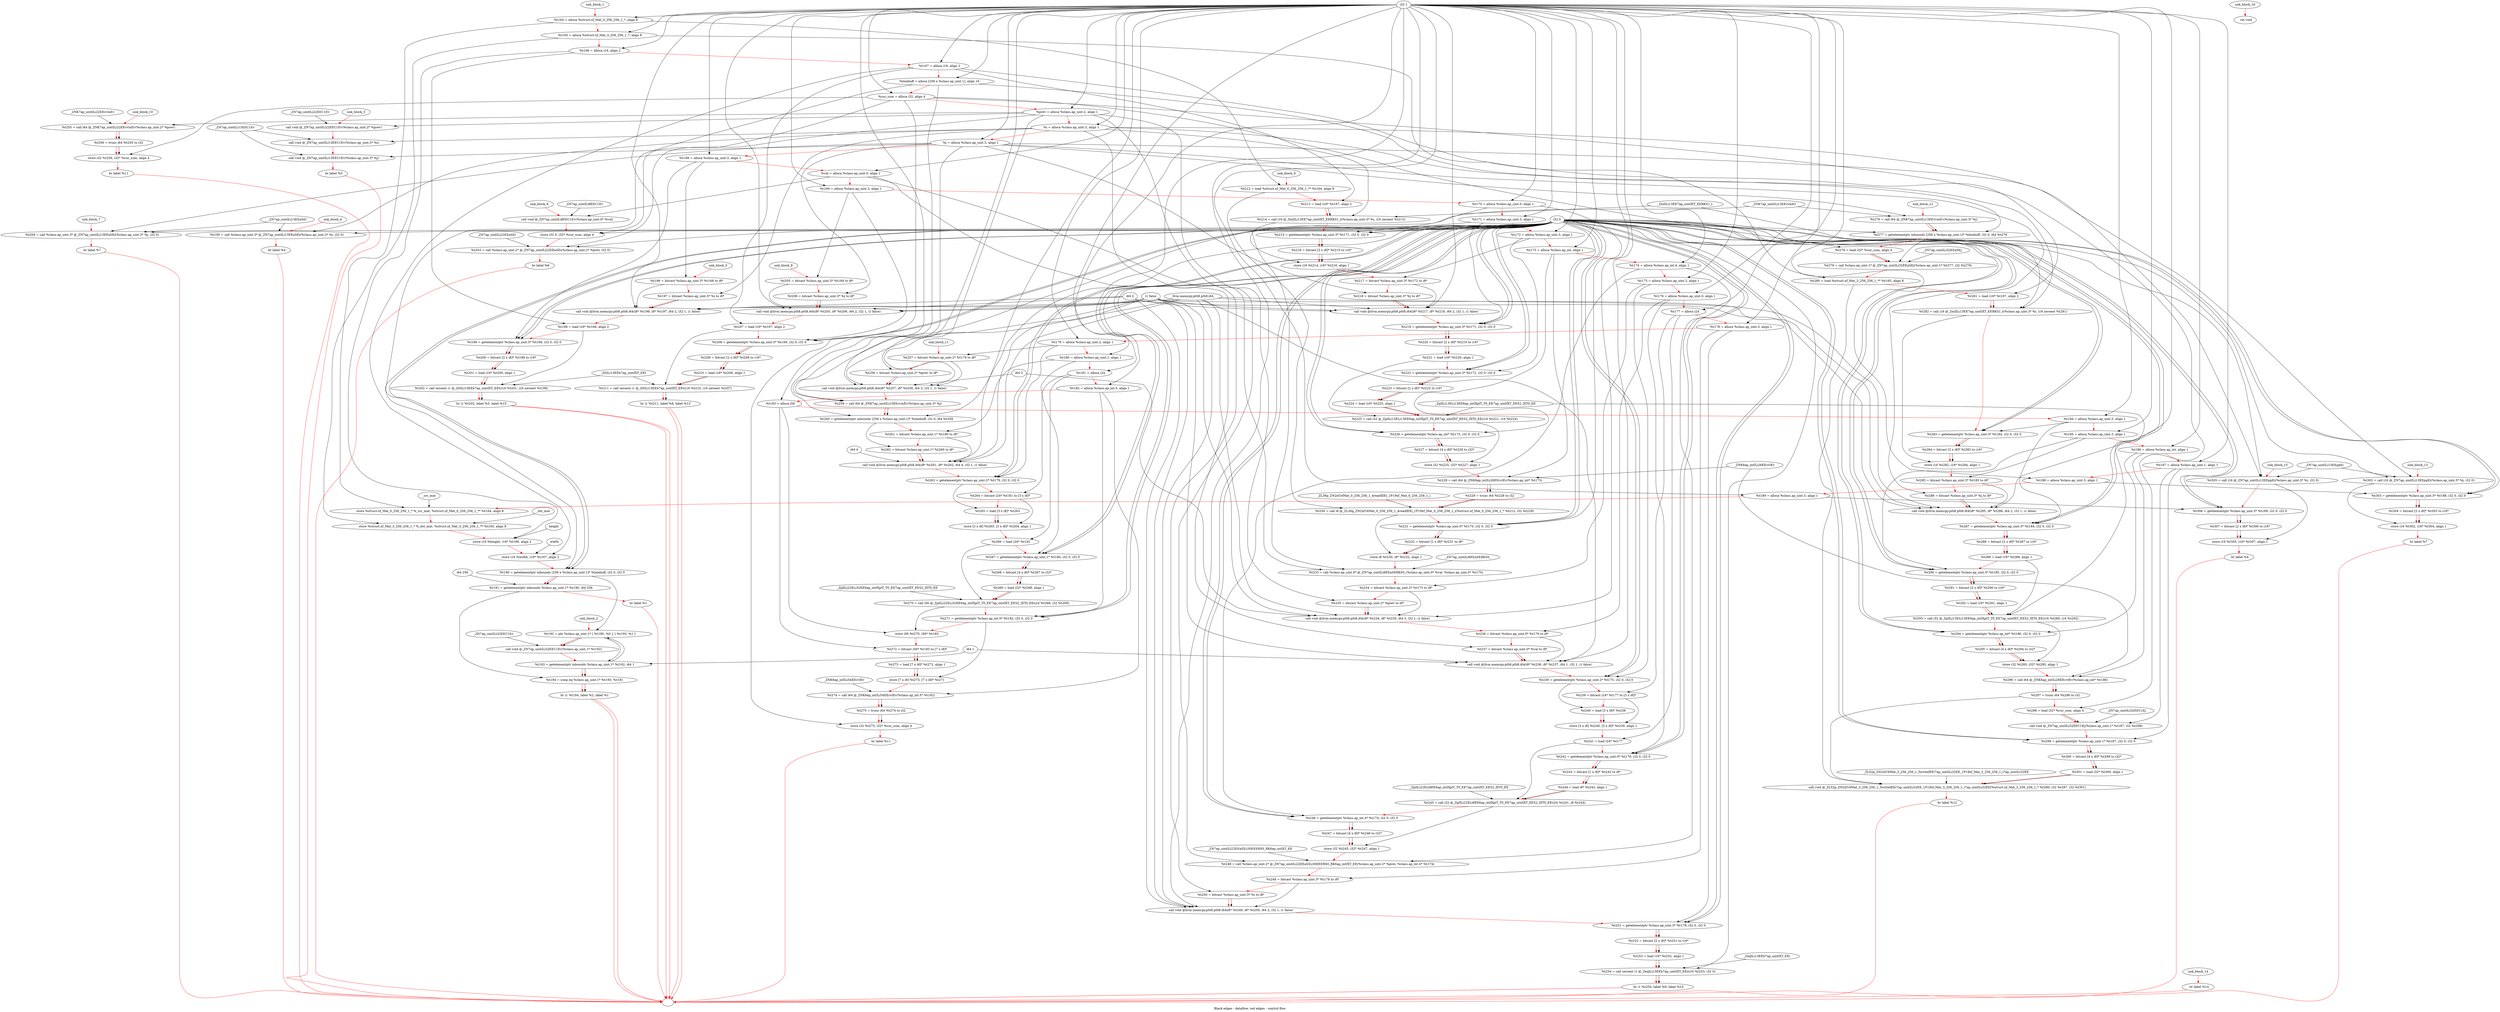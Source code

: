 digraph G {
compound=true
label="Black edges - dataflow, red edges - control flow"
"t164" [label="  %t164 = alloca %struct.xf_Mat_0_256_256_1_*, align 8"]
"t165" [label="  %t165 = alloca %struct.xf_Mat_3_256_256_1_*, align 8"]
"t166" [label="  %t166 = alloca i16, align 2"]
"t167" [label="  %t167 = alloca i16, align 2"]
"linebuff" [label="  %linebuff = alloca [256 x %class.ap_uint.1], align 16"]
"cur_sum" [label="  %cur_sum = alloca i32, align 4"]
"prev" [label="  %prev = alloca %class.ap_uint.2, align 1"]
"i" [label="  %i = alloca %class.ap_uint.3, align 1"]
"j" [label="  %j = alloca %class.ap_uint.3, align 1"]
"t168" [label="  %t168 = alloca %class.ap_uint.3, align 1"]
"val" [label="  %val = alloca %class.ap_uint.0, align 1"]
"t169" [label="  %t169 = alloca %class.ap_uint.3, align 1"]
"t170" [label="  %t170 = alloca %class.ap_uint.0, align 1"]
"t171" [label="  %t171 = alloca %class.ap_uint.3, align 1"]
"t172" [label="  %t172 = alloca %class.ap_uint.3, align 1"]
"t173" [label="  %t173 = alloca %class.ap_int, align 1"]
"t174" [label="  %t174 = alloca %class.ap_int.4, align 1"]
"t175" [label="  %t175 = alloca %class.ap_uint.2, align 1"]
"t176" [label="  %t176 = alloca %class.ap_uint.0, align 1"]
"t177" [label="  %t177 = alloca i24"]
"t178" [label="  %t178 = alloca %class.ap_uint.3, align 1"]
"t179" [label="  %t179 = alloca %class.ap_uint.2, align 1"]
"t180" [label="  %t180 = alloca %class.ap_uint.1, align 1"]
"t181" [label="  %t181 = alloca i24"]
"t182" [label="  %t182 = alloca %class.ap_int.5, align 1"]
"t183" [label="  %t183 = alloca i56"]
"t184" [label="  %t184 = alloca %class.ap_uint.3, align 1"]
"t185" [label="  %t185 = alloca %class.ap_uint.3, align 1"]
"t186" [label="  %t186 = alloca %class.ap_int, align 1"]
"t187" [label="  %t187 = alloca %class.ap_uint.1, align 1"]
"t188" [label="  %t188 = alloca %class.ap_uint.3, align 1"]
"t189" [label="  %t189 = alloca %class.ap_uint.3, align 1"]
"_1" [label="  store %struct.xf_Mat_0_256_256_1_* %_src_mat, %struct.xf_Mat_0_256_256_1_** %t164, align 8"]
"_2" [label="  store %struct.xf_Mat_3_256_256_1_* %_dst_mat, %struct.xf_Mat_3_256_256_1_** %t165, align 8"]
"_3" [label="  store i16 %height, i16* %t166, align 2"]
"_4" [label="  store i16 %width, i16* %t167, align 2"]
"t190" [label="  %t190 = getelementptr inbounds [256 x %class.ap_uint.1]* %linebuff, i32 0, i32 0"]
"t191" [label="  %t191 = getelementptr inbounds %class.ap_uint.1* %t190, i64 256"]
"_5" [label="  br label %1"]
"unk_block_1" -> "t164"[color=red]
"i32 1" -> "t164"
"t164" -> "t165"[color=red weight=2]
"i32 1" -> "t165"
"t165" -> "t166"[color=red weight=2]
"i32 1" -> "t166"
"t166" -> "t167"[color=red weight=2]
"i32 1" -> "t167"
"t167" -> "linebuff"[color=red weight=2]
"i32 1" -> "linebuff"
"linebuff" -> "cur_sum"[color=red weight=2]
"i32 1" -> "cur_sum"
"cur_sum" -> "prev"[color=red weight=2]
"i32 1" -> "prev"
"prev" -> "i"[color=red weight=2]
"i32 1" -> "i"
"i" -> "j"[color=red weight=2]
"i32 1" -> "j"
"j" -> "t168"[color=red weight=2]
"i32 1" -> "t168"
"t168" -> "val"[color=red weight=2]
"i32 1" -> "val"
"val" -> "t169"[color=red weight=2]
"i32 1" -> "t169"
"t169" -> "t170"[color=red weight=2]
"i32 1" -> "t170"
"t170" -> "t171"[color=red weight=2]
"i32 1" -> "t171"
"t171" -> "t172"[color=red weight=2]
"i32 1" -> "t172"
"t172" -> "t173"[color=red weight=2]
"i32 1" -> "t173"
"t173" -> "t174"[color=red weight=2]
"i32 1" -> "t174"
"t174" -> "t175"[color=red weight=2]
"i32 1" -> "t175"
"t175" -> "t176"[color=red weight=2]
"i32 1" -> "t176"
"t176" -> "t177"[color=red weight=2]
"i32 1" -> "t177"
"t177" -> "t178"[color=red weight=2]
"i32 1" -> "t178"
"t178" -> "t179"[color=red weight=2]
"i32 1" -> "t179"
"t179" -> "t180"[color=red weight=2]
"i32 1" -> "t180"
"t180" -> "t181"[color=red weight=2]
"i32 1" -> "t181"
"t181" -> "t182"[color=red weight=2]
"i32 1" -> "t182"
"t182" -> "t183"[color=red weight=2]
"i32 1" -> "t183"
"t183" -> "t184"[color=red weight=2]
"i32 1" -> "t184"
"t184" -> "t185"[color=red weight=2]
"i32 1" -> "t185"
"t185" -> "t186"[color=red weight=2]
"i32 1" -> "t186"
"t186" -> "t187"[color=red weight=2]
"i32 1" -> "t187"
"t187" -> "t188"[color=red weight=2]
"i32 1" -> "t188"
"t188" -> "t189"[color=red weight=2]
"i32 1" -> "t189"
"t189" -> "_1"[color=red weight=2]
"_src_mat" -> "_1"
"t164" -> "_1"
"_1" -> "_2"[color=red weight=2]
"_dst_mat" -> "_2"
"t165" -> "_2"
"_2" -> "_3"[color=red weight=2]
"height" -> "_3"
"t166" -> "_3"
"_3" -> "_4"[color=red weight=2]
"width" -> "_4"
"t167" -> "_4"
"_4" -> "t190"[color=red weight=2]
"linebuff" -> "t190"
"i32 0" -> "t190"
"i32 0" -> "t190"
"t190" -> "t191"[color=red weight=2]
"t190" -> "t191"
"i64 256" -> "t191"
"t191" -> "_5"[color=red weight=2]
"_5" -> ""[color=red]

"t192" [label="  %t192 = phi %class.ap_uint.1* [ %t190, %0 ], [ %t193, %1 ]"]
"_6" [label="  call void @_ZN7ap_uintILi32EEC1Ev(%class.ap_uint.1* %t192)"]
"t193" [label="  %t193 = getelementptr inbounds %class.ap_uint.1* %t192, i64 1"]
"t194" [label="  %t194 = icmp eq %class.ap_uint.1* %t193, %t191"]
"_7" [label="  br i1 %t194, label %2, label %1"]
"unk_block_2" -> "t192"[color=red]
"t190" -> "t192"
"t193" -> "t192"
"t192" -> "_6"[color=red weight=2]
"t192" -> "_6"
"_ZN7ap_uintILi32EEC1Ev" -> "_6"
"_6" -> "t193"[color=red weight=2]
"t192" -> "t193"
"i64 1" -> "t193"
"t193" -> "t194"[color=red weight=2]
"t193" -> "t194"
"t191" -> "t194"
"t194" -> "_7"[color=red weight=2]
"t194" -> "_7"
"_7" -> ""[color=red]
"_7" -> ""[color=red]

"_8" [label="  call void @_ZN7ap_uintILi22EEC1Ev(%class.ap_uint.2* %prev)"]
"_9" [label="  call void @_ZN7ap_uintILi13EEC1Ev(%class.ap_uint.3* %i)"]
"_10" [label="  call void @_ZN7ap_uintILi13EEC1Ev(%class.ap_uint.3* %j)"]
"_11" [label="  br label %3"]
"unk_block_3" -> "_8"[color=red]
"prev" -> "_8"
"_ZN7ap_uintILi22EEC1Ev" -> "_8"
"_8" -> "_9"[color=red weight=2]
"i" -> "_9"
"_ZN7ap_uintILi13EEC1Ev" -> "_9"
"_9" -> "_10"[color=red weight=2]
"j" -> "_10"
"_ZN7ap_uintILi13EEC1Ev" -> "_10"
"_10" -> "_11"[color=red weight=2]
"_11" -> ""[color=red]

"t195" [label="  %t195 = call %class.ap_uint.3* @_ZN7ap_uintILi13EEaSEi(%class.ap_uint.3* %i, i32 0)"]
"_12" [label="  br label %4"]
"unk_block_4" -> "t195"[color=red]
"i" -> "t195"
"i32 0" -> "t195"
"_ZN7ap_uintILi13EEaSEi" -> "t195"
"t195" -> "_12"[color=red weight=2]
"_12" -> ""[color=red]

"t196" [label="  %t196 = bitcast %class.ap_uint.3* %t168 to i8*"]
"t197" [label="  %t197 = bitcast %class.ap_uint.3* %i to i8*"]
"_13" [label="  call void @llvm.memcpy.p0i8.p0i8.i64(i8* %t196, i8* %t197, i64 2, i32 1, i1 false)"]
"t198" [label="  %t198 = load i16* %t166, align 2"]
"t199" [label="  %t199 = getelementptr %class.ap_uint.3* %t168, i32 0, i32 0"]
"t200" [label="  %t200 = bitcast [2 x i8]* %t199 to i16*"]
"t201" [label="  %t201 = load i16* %t200, align 1"]
"t202" [label="  %t202 = call zeroext i1 @_ZltILi13EEb7ap_uintIXT_EEt(i16 %t201, i16 zeroext %t198)"]
"_14" [label="  br i1 %t202, label %5, label %15"]
"unk_block_5" -> "t196"[color=red]
"t168" -> "t196"
"t196" -> "t197"[color=red weight=2]
"i" -> "t197"
"t197" -> "_13"[color=red weight=2]
"t196" -> "_13"
"t197" -> "_13"
"i64 2" -> "_13"
"i32 1" -> "_13"
"i1 false" -> "_13"
"llvm.memcpy.p0i8.p0i8.i64" -> "_13"
"_13" -> "t198"[color=red weight=2]
"t166" -> "t198"
"t198" -> "t199"[color=red weight=2]
"t168" -> "t199"
"i32 0" -> "t199"
"i32 0" -> "t199"
"t199" -> "t200"[color=red weight=2]
"t199" -> "t200"
"t200" -> "t201"[color=red weight=2]
"t200" -> "t201"
"t201" -> "t202"[color=red weight=2]
"t201" -> "t202"
"t198" -> "t202"
"_ZltILi13EEb7ap_uintIXT_EEt" -> "t202"
"t202" -> "_14"[color=red weight=2]
"t202" -> "_14"
"_14" -> ""[color=red]
"_14" -> ""[color=red]

"_15" [label="  call void @_ZN7ap_uintILi8EEC1Ev(%class.ap_uint.0* %val)"]
"_16" [label="  store i32 0, i32* %cur_sum, align 4"]
"t203" [label="  %t203 = call %class.ap_uint.2* @_ZN7ap_uintILi22EEaSEi(%class.ap_uint.2* %prev, i32 0)"]
"_17" [label="  br label %6"]
"unk_block_6" -> "_15"[color=red]
"val" -> "_15"
"_ZN7ap_uintILi8EEC1Ev" -> "_15"
"_15" -> "_16"[color=red weight=2]
"i32 0" -> "_16"
"cur_sum" -> "_16"
"_16" -> "t203"[color=red weight=2]
"prev" -> "t203"
"i32 0" -> "t203"
"_ZN7ap_uintILi22EEaSEi" -> "t203"
"t203" -> "_17"[color=red weight=2]
"_17" -> ""[color=red]

"t204" [label="  %t204 = call %class.ap_uint.3* @_ZN7ap_uintILi13EEaSEi(%class.ap_uint.3* %j, i32 0)"]
"_18" [label="  br label %7"]
"unk_block_7" -> "t204"[color=red]
"j" -> "t204"
"i32 0" -> "t204"
"_ZN7ap_uintILi13EEaSEi" -> "t204"
"t204" -> "_18"[color=red weight=2]
"_18" -> ""[color=red]

"t205" [label="  %t205 = bitcast %class.ap_uint.3* %t169 to i8*"]
"t206" [label="  %t206 = bitcast %class.ap_uint.3* %j to i8*"]
"_19" [label="  call void @llvm.memcpy.p0i8.p0i8.i64(i8* %t205, i8* %t206, i64 2, i32 1, i1 false)"]
"t207" [label="  %t207 = load i16* %t167, align 2"]
"t208" [label="  %t208 = getelementptr %class.ap_uint.3* %t169, i32 0, i32 0"]
"t209" [label="  %t209 = bitcast [2 x i8]* %t208 to i16*"]
"t210" [label="  %t210 = load i16* %t209, align 1"]
"t211" [label="  %t211 = call zeroext i1 @_ZltILi13EEb7ap_uintIXT_EEt(i16 %t210, i16 zeroext %t207)"]
"_20" [label="  br i1 %t211, label %8, label %13"]
"unk_block_8" -> "t205"[color=red]
"t169" -> "t205"
"t205" -> "t206"[color=red weight=2]
"j" -> "t206"
"t206" -> "_19"[color=red weight=2]
"t205" -> "_19"
"t206" -> "_19"
"i64 2" -> "_19"
"i32 1" -> "_19"
"i1 false" -> "_19"
"llvm.memcpy.p0i8.p0i8.i64" -> "_19"
"_19" -> "t207"[color=red weight=2]
"t167" -> "t207"
"t207" -> "t208"[color=red weight=2]
"t169" -> "t208"
"i32 0" -> "t208"
"i32 0" -> "t208"
"t208" -> "t209"[color=red weight=2]
"t208" -> "t209"
"t209" -> "t210"[color=red weight=2]
"t209" -> "t210"
"t210" -> "t211"[color=red weight=2]
"t210" -> "t211"
"t207" -> "t211"
"_ZltILi13EEb7ap_uintIXT_EEt" -> "t211"
"t211" -> "_20"[color=red weight=2]
"t211" -> "_20"
"_20" -> ""[color=red]
"_20" -> ""[color=red]

"t212" [label="  %t212 = load %struct.xf_Mat_0_256_256_1_** %t164, align 8"]
"t213" [label="  %t213 = load i16* %t167, align 2"]
"t214" [label="  %t214 = call i16 @_ZmlILi13EE7ap_uintIXT_EERKS1_t(%class.ap_uint.3* %i, i16 zeroext %t213)"]
"t215" [label="  %t215 = getelementptr %class.ap_uint.3* %t171, i32 0, i32 0"]
"t216" [label="  %t216 = bitcast [2 x i8]* %t215 to i16*"]
"_21" [label="  store i16 %t214, i16* %t216, align 1"]
"t217" [label="  %t217 = bitcast %class.ap_uint.3* %t172 to i8*"]
"t218" [label="  %t218 = bitcast %class.ap_uint.3* %j to i8*"]
"_22" [label="  call void @llvm.memcpy.p0i8.p0i8.i64(i8* %t217, i8* %t218, i64 2, i32 1, i1 false)"]
"t219" [label="  %t219 = getelementptr %class.ap_uint.3* %t171, i32 0, i32 0"]
"t220" [label="  %t220 = bitcast [2 x i8]* %t219 to i16*"]
"t221" [label="  %t221 = load i16* %t220, align 1"]
"t222" [label="  %t222 = getelementptr %class.ap_uint.3* %t172, i32 0, i32 0"]
"t223" [label="  %t223 = bitcast [2 x i8]* %t222 to i16*"]
"t224" [label="  %t224 = load i16* %t223, align 1"]
"t225" [label="  %t225 = call i32 @_ZplILi13ELi13EE6ap_intIXplT_T0_EE7ap_uintIXT_EES2_IXT0_EE(i16 %t221, i16 %t224)"]
"t226" [label="  %t226 = getelementptr %class.ap_int* %t173, i32 0, i32 0"]
"t227" [label="  %t227 = bitcast [4 x i8]* %t226 to i32*"]
"_23" [label="  store i32 %t225, i32* %t227, align 1"]
"t228" [label="  %t228 = call i64 @_ZNK6ap_intILi26EEcvlEv(%class.ap_int* %t173)"]
"t229" [label="  %t229 = trunc i64 %t228 to i32"]
"t230" [label="  %t230 = call i8 @_ZL36p_ZN2xf16Mat_0_256_256_1_4readIEEi_1P19xf_Mat_0_256_256_1_i(%struct.xf_Mat_0_256_256_1_* %t212, i32 %t229)"]
"t231" [label="  %t231 = getelementptr %class.ap_uint.0* %t170, i32 0, i32 0"]
"t232" [label="  %t232 = bitcast [1 x i8]* %t231 to i8*"]
"_24" [label="  store i8 %t230, i8* %t232, align 1"]
"t233" [label="  %t233 = call %class.ap_uint.0* @_ZN7ap_uintILi8EEaSERKS0_(%class.ap_uint.0* %val, %class.ap_uint.0* %t170)"]
"t234" [label="  %t234 = bitcast %class.ap_uint.2* %t175 to i8*"]
"t235" [label="  %t235 = bitcast %class.ap_uint.2* %prev to i8*"]
"_25" [label="  call void @llvm.memcpy.p0i8.p0i8.i64(i8* %t234, i8* %t235, i64 3, i32 1, i1 false)"]
"t236" [label="  %t236 = bitcast %class.ap_uint.0* %t176 to i8*"]
"t237" [label="  %t237 = bitcast %class.ap_uint.0* %val to i8*"]
"_26" [label="  call void @llvm.memcpy.p0i8.p0i8.i64(i8* %t236, i8* %t237, i64 1, i32 1, i1 false)"]
"t238" [label="  %t238 = getelementptr %class.ap_uint.2* %t175, i32 0, i32 0"]
"t239" [label="  %t239 = bitcast i24* %t177 to [3 x i8]*"]
"t240" [label="  %t240 = load [3 x i8]* %t238"]
"_27" [label="  store [3 x i8] %t240, [3 x i8]* %t239, align 1"]
"t241" [label="  %t241 = load i24* %t177"]
"t242" [label="  %t242 = getelementptr %class.ap_uint.0* %t176, i32 0, i32 0"]
"t243" [label="  %t243 = bitcast [1 x i8]* %t242 to i8*"]
"t244" [label="  %t244 = load i8* %t243, align 1"]
"t245" [label="  %t245 = call i32 @_ZplILi22ELi8EE6ap_intIXplT_T0_EE7ap_uintIXT_EES2_IXT0_EE(i24 %t241, i8 %t244)"]
"t246" [label="  %t246 = getelementptr %class.ap_int.4* %t174, i32 0, i32 0"]
"t247" [label="  %t247 = bitcast [4 x i8]* %t246 to i32*"]
"_28" [label="  store i32 %t245, i32* %t247, align 1"]
"t248" [label="  %t248 = call %class.ap_uint.2* @_ZN7ap_uintILi22EEaSILi30EEERS0_RK6ap_intIXT_EE(%class.ap_uint.2* %prev, %class.ap_int.4* %t174)"]
"t249" [label="  %t249 = bitcast %class.ap_uint.3* %t178 to i8*"]
"t250" [label="  %t250 = bitcast %class.ap_uint.3* %i to i8*"]
"_29" [label="  call void @llvm.memcpy.p0i8.p0i8.i64(i8* %t249, i8* %t250, i64 2, i32 1, i1 false)"]
"t251" [label="  %t251 = getelementptr %class.ap_uint.3* %t178, i32 0, i32 0"]
"t252" [label="  %t252 = bitcast [2 x i8]* %t251 to i16*"]
"t253" [label="  %t253 = load i16* %t252, align 1"]
"t254" [label="  %t254 = call zeroext i1 @_ZeqILi13EEb7ap_uintIXT_EEi(i16 %t253, i32 0)"]
"_30" [label="  br i1 %t254, label %9, label %10"]
"unk_block_9" -> "t212"[color=red]
"t164" -> "t212"
"t212" -> "t213"[color=red weight=2]
"t167" -> "t213"
"t213" -> "t214"[color=red weight=2]
"i" -> "t214"
"t213" -> "t214"
"_ZmlILi13EE7ap_uintIXT_EERKS1_t" -> "t214"
"t214" -> "t215"[color=red weight=2]
"t171" -> "t215"
"i32 0" -> "t215"
"i32 0" -> "t215"
"t215" -> "t216"[color=red weight=2]
"t215" -> "t216"
"t216" -> "_21"[color=red weight=2]
"t214" -> "_21"
"t216" -> "_21"
"_21" -> "t217"[color=red weight=2]
"t172" -> "t217"
"t217" -> "t218"[color=red weight=2]
"j" -> "t218"
"t218" -> "_22"[color=red weight=2]
"t217" -> "_22"
"t218" -> "_22"
"i64 2" -> "_22"
"i32 1" -> "_22"
"i1 false" -> "_22"
"llvm.memcpy.p0i8.p0i8.i64" -> "_22"
"_22" -> "t219"[color=red weight=2]
"t171" -> "t219"
"i32 0" -> "t219"
"i32 0" -> "t219"
"t219" -> "t220"[color=red weight=2]
"t219" -> "t220"
"t220" -> "t221"[color=red weight=2]
"t220" -> "t221"
"t221" -> "t222"[color=red weight=2]
"t172" -> "t222"
"i32 0" -> "t222"
"i32 0" -> "t222"
"t222" -> "t223"[color=red weight=2]
"t222" -> "t223"
"t223" -> "t224"[color=red weight=2]
"t223" -> "t224"
"t224" -> "t225"[color=red weight=2]
"t221" -> "t225"
"t224" -> "t225"
"_ZplILi13ELi13EE6ap_intIXplT_T0_EE7ap_uintIXT_EES2_IXT0_EE" -> "t225"
"t225" -> "t226"[color=red weight=2]
"t173" -> "t226"
"i32 0" -> "t226"
"i32 0" -> "t226"
"t226" -> "t227"[color=red weight=2]
"t226" -> "t227"
"t227" -> "_23"[color=red weight=2]
"t225" -> "_23"
"t227" -> "_23"
"_23" -> "t228"[color=red weight=2]
"t173" -> "t228"
"_ZNK6ap_intILi26EEcvlEv" -> "t228"
"t228" -> "t229"[color=red weight=2]
"t228" -> "t229"
"t229" -> "t230"[color=red weight=2]
"t212" -> "t230"
"t229" -> "t230"
"_ZL36p_ZN2xf16Mat_0_256_256_1_4readIEEi_1P19xf_Mat_0_256_256_1_i" -> "t230"
"t230" -> "t231"[color=red weight=2]
"t170" -> "t231"
"i32 0" -> "t231"
"i32 0" -> "t231"
"t231" -> "t232"[color=red weight=2]
"t231" -> "t232"
"t232" -> "_24"[color=red weight=2]
"t230" -> "_24"
"t232" -> "_24"
"_24" -> "t233"[color=red weight=2]
"val" -> "t233"
"t170" -> "t233"
"_ZN7ap_uintILi8EEaSERKS0_" -> "t233"
"t233" -> "t234"[color=red weight=2]
"t175" -> "t234"
"t234" -> "t235"[color=red weight=2]
"prev" -> "t235"
"t235" -> "_25"[color=red weight=2]
"t234" -> "_25"
"t235" -> "_25"
"i64 3" -> "_25"
"i32 1" -> "_25"
"i1 false" -> "_25"
"llvm.memcpy.p0i8.p0i8.i64" -> "_25"
"_25" -> "t236"[color=red weight=2]
"t176" -> "t236"
"t236" -> "t237"[color=red weight=2]
"val" -> "t237"
"t237" -> "_26"[color=red weight=2]
"t236" -> "_26"
"t237" -> "_26"
"i64 1" -> "_26"
"i32 1" -> "_26"
"i1 false" -> "_26"
"llvm.memcpy.p0i8.p0i8.i64" -> "_26"
"_26" -> "t238"[color=red weight=2]
"t175" -> "t238"
"i32 0" -> "t238"
"i32 0" -> "t238"
"t238" -> "t239"[color=red weight=2]
"t177" -> "t239"
"t239" -> "t240"[color=red weight=2]
"t238" -> "t240"
"t240" -> "_27"[color=red weight=2]
"t240" -> "_27"
"t239" -> "_27"
"_27" -> "t241"[color=red weight=2]
"t177" -> "t241"
"t241" -> "t242"[color=red weight=2]
"t176" -> "t242"
"i32 0" -> "t242"
"i32 0" -> "t242"
"t242" -> "t243"[color=red weight=2]
"t242" -> "t243"
"t243" -> "t244"[color=red weight=2]
"t243" -> "t244"
"t244" -> "t245"[color=red weight=2]
"t241" -> "t245"
"t244" -> "t245"
"_ZplILi22ELi8EE6ap_intIXplT_T0_EE7ap_uintIXT_EES2_IXT0_EE" -> "t245"
"t245" -> "t246"[color=red weight=2]
"t174" -> "t246"
"i32 0" -> "t246"
"i32 0" -> "t246"
"t246" -> "t247"[color=red weight=2]
"t246" -> "t247"
"t247" -> "_28"[color=red weight=2]
"t245" -> "_28"
"t247" -> "_28"
"_28" -> "t248"[color=red weight=2]
"prev" -> "t248"
"t174" -> "t248"
"_ZN7ap_uintILi22EEaSILi30EEERS0_RK6ap_intIXT_EE" -> "t248"
"t248" -> "t249"[color=red weight=2]
"t178" -> "t249"
"t249" -> "t250"[color=red weight=2]
"i" -> "t250"
"t250" -> "_29"[color=red weight=2]
"t249" -> "_29"
"t250" -> "_29"
"i64 2" -> "_29"
"i32 1" -> "_29"
"i1 false" -> "_29"
"llvm.memcpy.p0i8.p0i8.i64" -> "_29"
"_29" -> "t251"[color=red weight=2]
"t178" -> "t251"
"i32 0" -> "t251"
"i32 0" -> "t251"
"t251" -> "t252"[color=red weight=2]
"t251" -> "t252"
"t252" -> "t253"[color=red weight=2]
"t252" -> "t253"
"t253" -> "t254"[color=red weight=2]
"t253" -> "t254"
"i32 0" -> "t254"
"_ZeqILi13EEb7ap_uintIXT_EEi" -> "t254"
"t254" -> "_30"[color=red weight=2]
"t254" -> "_30"
"_30" -> ""[color=red]
"_30" -> ""[color=red]

"t255" [label="  %t255 = call i64 @_ZNK7ap_uintILi22EEcvmEv(%class.ap_uint.2* %prev)"]
"t256" [label="  %t256 = trunc i64 %t255 to i32"]
"_31" [label="  store i32 %t256, i32* %cur_sum, align 4"]
"_32" [label="  br label %11"]
"unk_block_10" -> "t255"[color=red]
"prev" -> "t255"
"_ZNK7ap_uintILi22EEcvmEv" -> "t255"
"t255" -> "t256"[color=red weight=2]
"t255" -> "t256"
"t256" -> "_31"[color=red weight=2]
"t256" -> "_31"
"cur_sum" -> "_31"
"_31" -> "_32"[color=red weight=2]
"_32" -> ""[color=red]

"t257" [label="  %t257 = bitcast %class.ap_uint.2* %t179 to i8*"]
"t258" [label="  %t258 = bitcast %class.ap_uint.2* %prev to i8*"]
"_33" [label="  call void @llvm.memcpy.p0i8.p0i8.i64(i8* %t257, i8* %t258, i64 3, i32 1, i1 false)"]
"t259" [label="  %t259 = call i64 @_ZNK7ap_uintILi13EEcvmEv(%class.ap_uint.3* %j)"]
"t260" [label="  %t260 = getelementptr inbounds [256 x %class.ap_uint.1]* %linebuff, i32 0, i64 %t259"]
"t261" [label="  %t261 = bitcast %class.ap_uint.1* %t180 to i8*"]
"t262" [label="  %t262 = bitcast %class.ap_uint.1* %t260 to i8*"]
"_34" [label="  call void @llvm.memcpy.p0i8.p0i8.i64(i8* %t261, i8* %t262, i64 4, i32 1, i1 false)"]
"t263" [label="  %t263 = getelementptr %class.ap_uint.2* %t179, i32 0, i32 0"]
"t264" [label="  %t264 = bitcast i24* %t181 to [3 x i8]*"]
"t265" [label="  %t265 = load [3 x i8]* %t263"]
"_35" [label="  store [3 x i8] %t265, [3 x i8]* %t264, align 1"]
"t266" [label="  %t266 = load i24* %t181"]
"t267" [label="  %t267 = getelementptr %class.ap_uint.1* %t180, i32 0, i32 0"]
"t268" [label="  %t268 = bitcast [4 x i8]* %t267 to i32*"]
"t269" [label="  %t269 = load i32* %t268, align 1"]
"t270" [label="  %t270 = call i56 @_ZplILi22ELi32EE6ap_intIXplT_T0_EE7ap_uintIXT_EES2_IXT0_EE(i24 %t266, i32 %t269)"]
"t271" [label="  %t271 = getelementptr %class.ap_int.5* %t182, i32 0, i32 0"]
"_36" [label="  store i56 %t270, i56* %t183"]
"t272" [label="  %t272 = bitcast i56* %t183 to [7 x i8]*"]
"t273" [label="  %t273 = load [7 x i8]* %t272, align 1"]
"_37" [label="  store [7 x i8] %t273, [7 x i8]* %t271"]
"t274" [label="  %t274 = call i64 @_ZNK6ap_intILi54EEcvlEv(%class.ap_int.5* %t182)"]
"t275" [label="  %t275 = trunc i64 %t274 to i32"]
"_38" [label="  store i32 %t275, i32* %cur_sum, align 4"]
"_39" [label="  br label %11"]
"unk_block_11" -> "t257"[color=red]
"t179" -> "t257"
"t257" -> "t258"[color=red weight=2]
"prev" -> "t258"
"t258" -> "_33"[color=red weight=2]
"t257" -> "_33"
"t258" -> "_33"
"i64 3" -> "_33"
"i32 1" -> "_33"
"i1 false" -> "_33"
"llvm.memcpy.p0i8.p0i8.i64" -> "_33"
"_33" -> "t259"[color=red weight=2]
"j" -> "t259"
"_ZNK7ap_uintILi13EEcvmEv" -> "t259"
"t259" -> "t260"[color=red weight=2]
"linebuff" -> "t260"
"i32 0" -> "t260"
"t259" -> "t260"
"t260" -> "t261"[color=red weight=2]
"t180" -> "t261"
"t261" -> "t262"[color=red weight=2]
"t260" -> "t262"
"t262" -> "_34"[color=red weight=2]
"t261" -> "_34"
"t262" -> "_34"
"i64 4" -> "_34"
"i32 1" -> "_34"
"i1 false" -> "_34"
"llvm.memcpy.p0i8.p0i8.i64" -> "_34"
"_34" -> "t263"[color=red weight=2]
"t179" -> "t263"
"i32 0" -> "t263"
"i32 0" -> "t263"
"t263" -> "t264"[color=red weight=2]
"t181" -> "t264"
"t264" -> "t265"[color=red weight=2]
"t263" -> "t265"
"t265" -> "_35"[color=red weight=2]
"t265" -> "_35"
"t264" -> "_35"
"_35" -> "t266"[color=red weight=2]
"t181" -> "t266"
"t266" -> "t267"[color=red weight=2]
"t180" -> "t267"
"i32 0" -> "t267"
"i32 0" -> "t267"
"t267" -> "t268"[color=red weight=2]
"t267" -> "t268"
"t268" -> "t269"[color=red weight=2]
"t268" -> "t269"
"t269" -> "t270"[color=red weight=2]
"t266" -> "t270"
"t269" -> "t270"
"_ZplILi22ELi32EE6ap_intIXplT_T0_EE7ap_uintIXT_EES2_IXT0_EE" -> "t270"
"t270" -> "t271"[color=red weight=2]
"t182" -> "t271"
"i32 0" -> "t271"
"i32 0" -> "t271"
"t271" -> "_36"[color=red weight=2]
"t270" -> "_36"
"t183" -> "_36"
"_36" -> "t272"[color=red weight=2]
"t183" -> "t272"
"t272" -> "t273"[color=red weight=2]
"t272" -> "t273"
"t273" -> "_37"[color=red weight=2]
"t273" -> "_37"
"t271" -> "_37"
"_37" -> "t274"[color=red weight=2]
"t182" -> "t274"
"_ZNK6ap_intILi54EEcvlEv" -> "t274"
"t274" -> "t275"[color=red weight=2]
"t274" -> "t275"
"t275" -> "_38"[color=red weight=2]
"t275" -> "_38"
"cur_sum" -> "_38"
"_38" -> "_39"[color=red weight=2]
"_39" -> ""[color=red]

"t276" [label="  %t276 = call i64 @_ZNK7ap_uintILi13EEcvmEv(%class.ap_uint.3* %j)"]
"t277" [label="  %t277 = getelementptr inbounds [256 x %class.ap_uint.1]* %linebuff, i32 0, i64 %t276"]
"t278" [label="  %t278 = load i32* %cur_sum, align 4"]
"t279" [label="  %t279 = call %class.ap_uint.1* @_ZN7ap_uintILi32EEaSEj(%class.ap_uint.1* %t277, i32 %t278)"]
"t280" [label="  %t280 = load %struct.xf_Mat_3_256_256_1_** %t165, align 8"]
"t281" [label="  %t281 = load i16* %t167, align 2"]
"t282" [label="  %t282 = call i16 @_ZmlILi13EE7ap_uintIXT_EERKS1_t(%class.ap_uint.3* %i, i16 zeroext %t281)"]
"t283" [label="  %t283 = getelementptr %class.ap_uint.3* %t184, i32 0, i32 0"]
"t284" [label="  %t284 = bitcast [2 x i8]* %t283 to i16*"]
"_40" [label="  store i16 %t282, i16* %t284, align 1"]
"t285" [label="  %t285 = bitcast %class.ap_uint.3* %t185 to i8*"]
"t286" [label="  %t286 = bitcast %class.ap_uint.3* %j to i8*"]
"_41" [label="  call void @llvm.memcpy.p0i8.p0i8.i64(i8* %t285, i8* %t286, i64 2, i32 1, i1 false)"]
"t287" [label="  %t287 = getelementptr %class.ap_uint.3* %t184, i32 0, i32 0"]
"t288" [label="  %t288 = bitcast [2 x i8]* %t287 to i16*"]
"t289" [label="  %t289 = load i16* %t288, align 1"]
"t290" [label="  %t290 = getelementptr %class.ap_uint.3* %t185, i32 0, i32 0"]
"t291" [label="  %t291 = bitcast [2 x i8]* %t290 to i16*"]
"t292" [label="  %t292 = load i16* %t291, align 1"]
"t293" [label="  %t293 = call i32 @_ZplILi13ELi13EE6ap_intIXplT_T0_EE7ap_uintIXT_EES2_IXT0_EE(i16 %t289, i16 %t292)"]
"t294" [label="  %t294 = getelementptr %class.ap_int* %t186, i32 0, i32 0"]
"t295" [label="  %t295 = bitcast [4 x i8]* %t294 to i32*"]
"_42" [label="  store i32 %t293, i32* %t295, align 1"]
"t296" [label="  %t296 = call i64 @_ZNK6ap_intILi26EEcvlEv(%class.ap_int* %t186)"]
"t297" [label="  %t297 = trunc i64 %t296 to i32"]
"t298" [label="  %t298 = load i32* %cur_sum, align 4"]
"_43" [label="  call void @_ZN7ap_uintILi32EEC1Ej(%class.ap_uint.1* %t187, i32 %t298)"]
"t299" [label="  %t299 = getelementptr %class.ap_uint.1* %t187, i32 0, i32 0"]
"t300" [label="  %t300 = bitcast [4 x i8]* %t299 to i32*"]
"t301" [label="  %t301 = load i32* %t300, align 1"]
"_44" [label="  call void @_ZL52p_ZN2xf16Mat_3_256_256_1_5writeIEEi7ap_uintILi32EE_1P19xf_Mat_3_256_256_1_i7ap_uintILi32EE(%struct.xf_Mat_3_256_256_1_* %t280, i32 %t297, i32 %t301)"]
"_45" [label="  br label %12"]
"unk_block_12" -> "t276"[color=red]
"j" -> "t276"
"_ZNK7ap_uintILi13EEcvmEv" -> "t276"
"t276" -> "t277"[color=red weight=2]
"linebuff" -> "t277"
"i32 0" -> "t277"
"t276" -> "t277"
"t277" -> "t278"[color=red weight=2]
"cur_sum" -> "t278"
"t278" -> "t279"[color=red weight=2]
"t277" -> "t279"
"t278" -> "t279"
"_ZN7ap_uintILi32EEaSEj" -> "t279"
"t279" -> "t280"[color=red weight=2]
"t165" -> "t280"
"t280" -> "t281"[color=red weight=2]
"t167" -> "t281"
"t281" -> "t282"[color=red weight=2]
"i" -> "t282"
"t281" -> "t282"
"_ZmlILi13EE7ap_uintIXT_EERKS1_t" -> "t282"
"t282" -> "t283"[color=red weight=2]
"t184" -> "t283"
"i32 0" -> "t283"
"i32 0" -> "t283"
"t283" -> "t284"[color=red weight=2]
"t283" -> "t284"
"t284" -> "_40"[color=red weight=2]
"t282" -> "_40"
"t284" -> "_40"
"_40" -> "t285"[color=red weight=2]
"t185" -> "t285"
"t285" -> "t286"[color=red weight=2]
"j" -> "t286"
"t286" -> "_41"[color=red weight=2]
"t285" -> "_41"
"t286" -> "_41"
"i64 2" -> "_41"
"i32 1" -> "_41"
"i1 false" -> "_41"
"llvm.memcpy.p0i8.p0i8.i64" -> "_41"
"_41" -> "t287"[color=red weight=2]
"t184" -> "t287"
"i32 0" -> "t287"
"i32 0" -> "t287"
"t287" -> "t288"[color=red weight=2]
"t287" -> "t288"
"t288" -> "t289"[color=red weight=2]
"t288" -> "t289"
"t289" -> "t290"[color=red weight=2]
"t185" -> "t290"
"i32 0" -> "t290"
"i32 0" -> "t290"
"t290" -> "t291"[color=red weight=2]
"t290" -> "t291"
"t291" -> "t292"[color=red weight=2]
"t291" -> "t292"
"t292" -> "t293"[color=red weight=2]
"t289" -> "t293"
"t292" -> "t293"
"_ZplILi13ELi13EE6ap_intIXplT_T0_EE7ap_uintIXT_EES2_IXT0_EE" -> "t293"
"t293" -> "t294"[color=red weight=2]
"t186" -> "t294"
"i32 0" -> "t294"
"i32 0" -> "t294"
"t294" -> "t295"[color=red weight=2]
"t294" -> "t295"
"t295" -> "_42"[color=red weight=2]
"t293" -> "_42"
"t295" -> "_42"
"_42" -> "t296"[color=red weight=2]
"t186" -> "t296"
"_ZNK6ap_intILi26EEcvlEv" -> "t296"
"t296" -> "t297"[color=red weight=2]
"t296" -> "t297"
"t297" -> "t298"[color=red weight=2]
"cur_sum" -> "t298"
"t298" -> "_43"[color=red weight=2]
"t187" -> "_43"
"t298" -> "_43"
"_ZN7ap_uintILi32EEC1Ej" -> "_43"
"_43" -> "t299"[color=red weight=2]
"t187" -> "t299"
"i32 0" -> "t299"
"i32 0" -> "t299"
"t299" -> "t300"[color=red weight=2]
"t299" -> "t300"
"t300" -> "t301"[color=red weight=2]
"t300" -> "t301"
"t301" -> "_44"[color=red weight=2]
"t280" -> "_44"
"t297" -> "_44"
"t301" -> "_44"
"_ZL52p_ZN2xf16Mat_3_256_256_1_5writeIEEi7ap_uintILi32EE_1P19xf_Mat_3_256_256_1_i7ap_uintILi32EE" -> "_44"
"_44" -> "_45"[color=red weight=2]
"_45" -> ""[color=red]

"t302" [label="  %t302 = call i16 @_ZN7ap_uintILi13EEppEi(%class.ap_uint.3* %j, i32 0)"]
"t303" [label="  %t303 = getelementptr %class.ap_uint.3* %t188, i32 0, i32 0"]
"t304" [label="  %t304 = bitcast [2 x i8]* %t303 to i16*"]
"_46" [label="  store i16 %t302, i16* %t304, align 1"]
"_47" [label="  br label %7"]
"unk_block_13" -> "t302"[color=red]
"j" -> "t302"
"i32 0" -> "t302"
"_ZN7ap_uintILi13EEppEi" -> "t302"
"t302" -> "t303"[color=red weight=2]
"t188" -> "t303"
"i32 0" -> "t303"
"i32 0" -> "t303"
"t303" -> "t304"[color=red weight=2]
"t303" -> "t304"
"t304" -> "_46"[color=red weight=2]
"t302" -> "_46"
"t304" -> "_46"
"_46" -> "_47"[color=red weight=2]
"_47" -> ""[color=red]

"_48" [label="  br label %14"]
"unk_block_14" -> "_48"[color=red]
"_48" -> ""[color=red]

"t305" [label="  %t305 = call i16 @_ZN7ap_uintILi13EEppEi(%class.ap_uint.3* %i, i32 0)"]
"t306" [label="  %t306 = getelementptr %class.ap_uint.3* %t189, i32 0, i32 0"]
"t307" [label="  %t307 = bitcast [2 x i8]* %t306 to i16*"]
"_49" [label="  store i16 %t305, i16* %t307, align 1"]
"_50" [label="  br label %4"]
"unk_block_15" -> "t305"[color=red]
"i" -> "t305"
"i32 0" -> "t305"
"_ZN7ap_uintILi13EEppEi" -> "t305"
"t305" -> "t306"[color=red weight=2]
"t189" -> "t306"
"i32 0" -> "t306"
"i32 0" -> "t306"
"t306" -> "t307"[color=red weight=2]
"t306" -> "t307"
"t307" -> "_49"[color=red weight=2]
"t305" -> "_49"
"t307" -> "_49"
"_49" -> "_50"[color=red weight=2]
"_50" -> ""[color=red]

"_51" [label="  ret void"]
"unk_block_16" -> "_51"[color=red]

}
